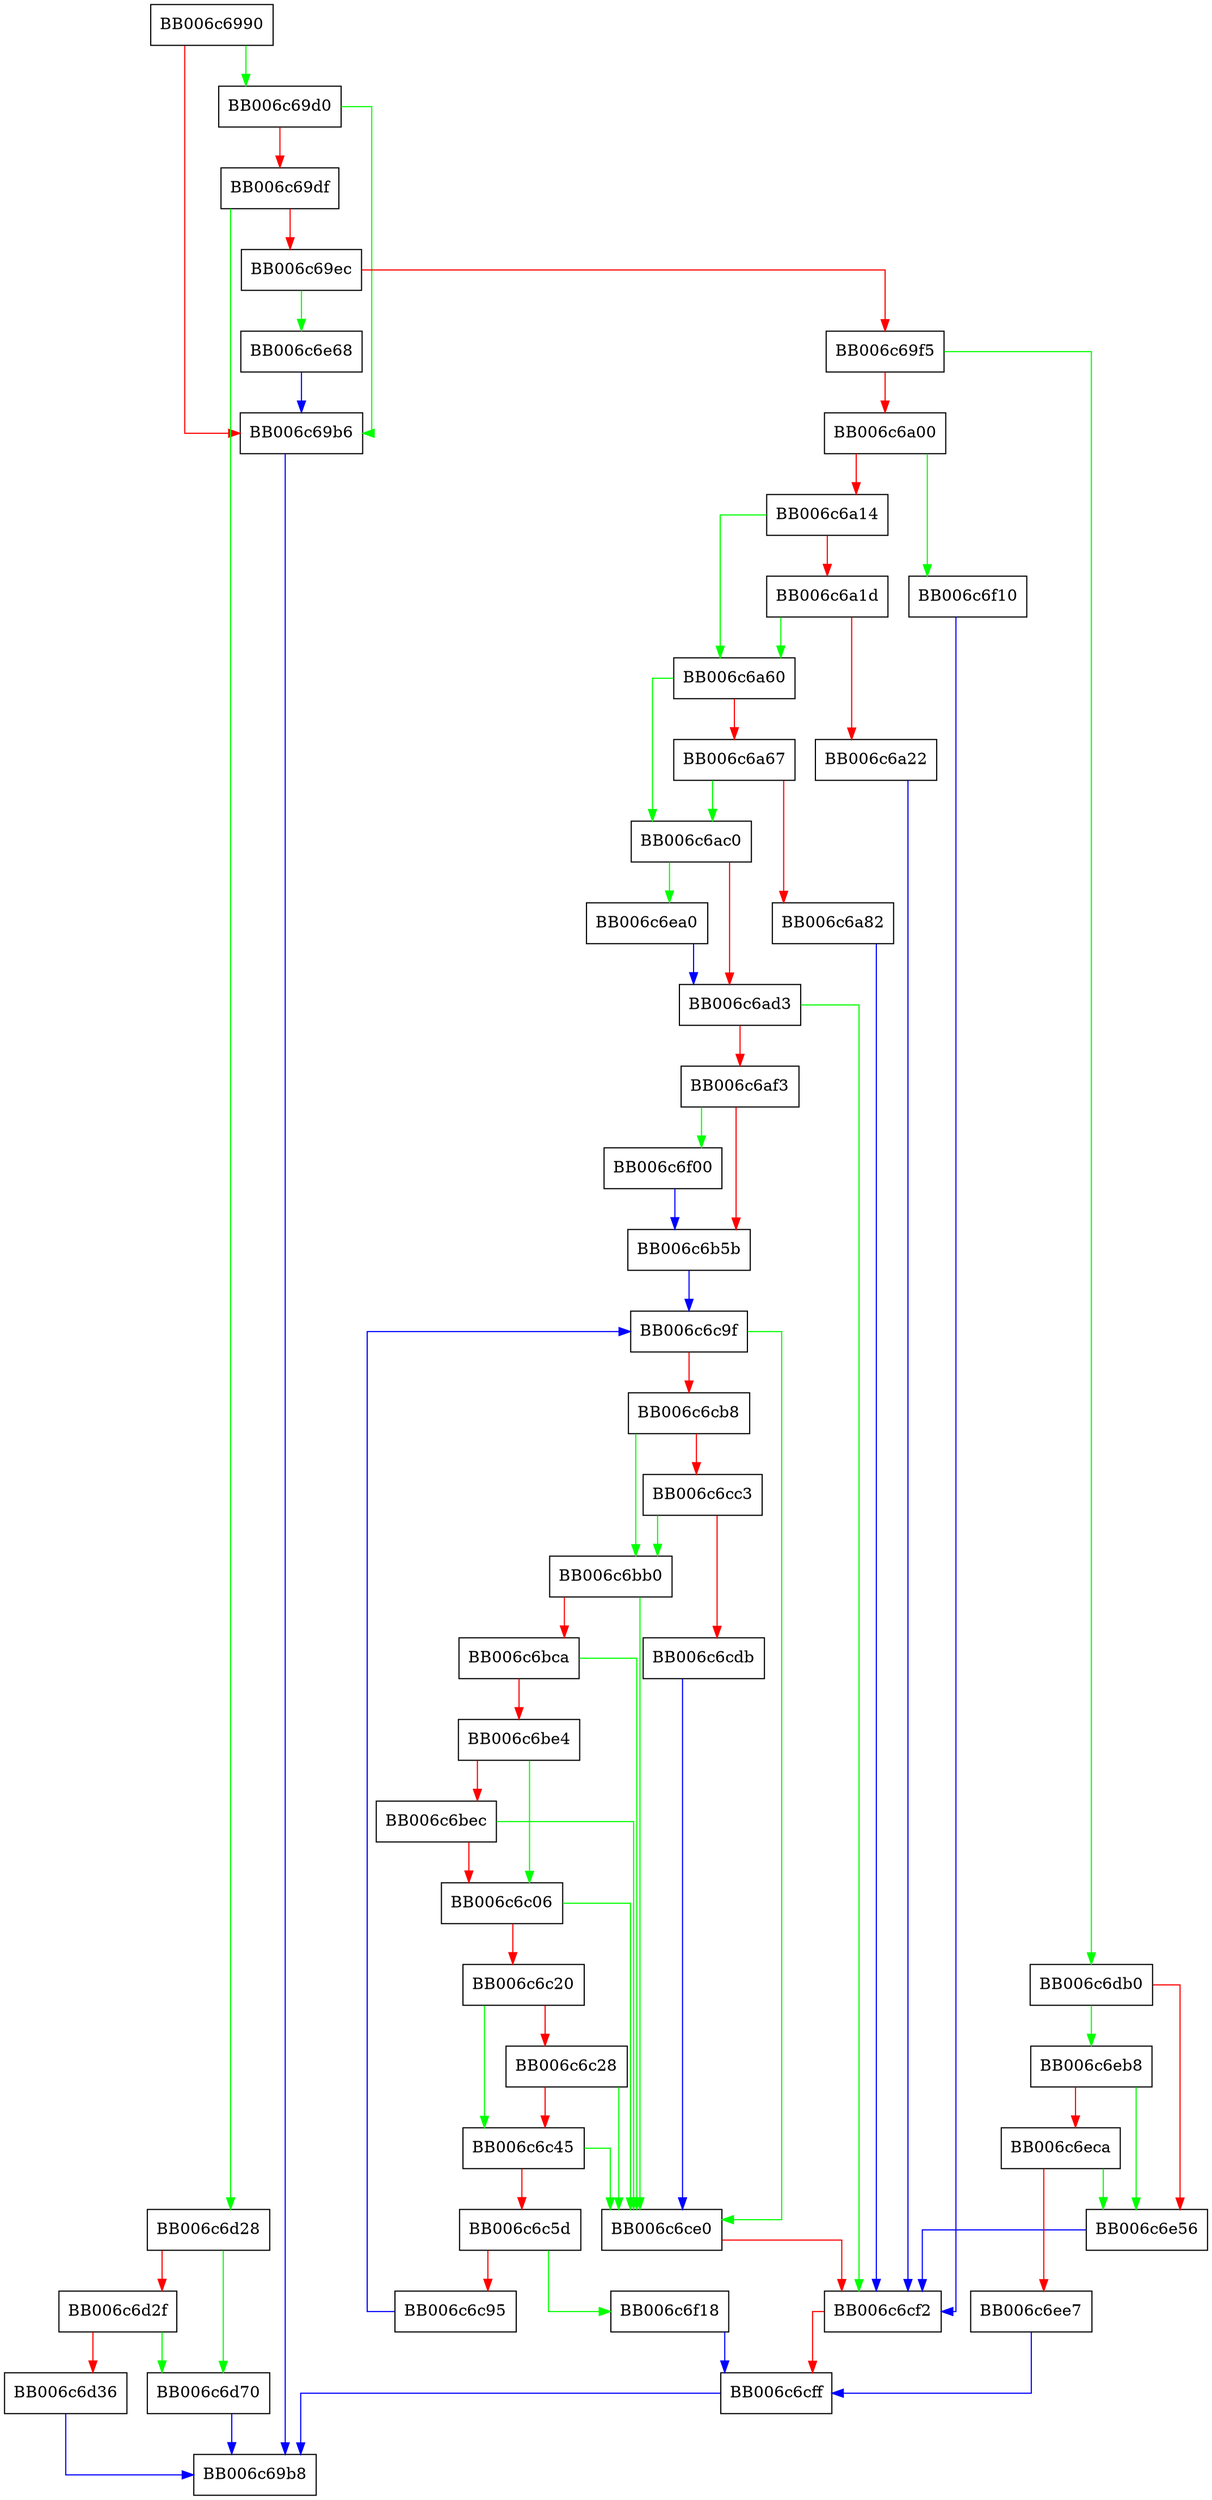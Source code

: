 digraph kbkdf_derive {
  node [shape="box"];
  graph [splines=ortho];
  BB006c6990 -> BB006c69d0 [color="green"];
  BB006c6990 -> BB006c69b6 [color="red"];
  BB006c69b6 -> BB006c69b8 [color="blue"];
  BB006c69d0 -> BB006c69b6 [color="green"];
  BB006c69d0 -> BB006c69df [color="red"];
  BB006c69df -> BB006c6d28 [color="green"];
  BB006c69df -> BB006c69ec [color="red"];
  BB006c69ec -> BB006c6e68 [color="green"];
  BB006c69ec -> BB006c69f5 [color="red"];
  BB006c69f5 -> BB006c6db0 [color="green"];
  BB006c69f5 -> BB006c6a00 [color="red"];
  BB006c6a00 -> BB006c6f10 [color="green"];
  BB006c6a00 -> BB006c6a14 [color="red"];
  BB006c6a14 -> BB006c6a60 [color="green"];
  BB006c6a14 -> BB006c6a1d [color="red"];
  BB006c6a1d -> BB006c6a60 [color="green"];
  BB006c6a1d -> BB006c6a22 [color="red"];
  BB006c6a22 -> BB006c6cf2 [color="blue"];
  BB006c6a60 -> BB006c6ac0 [color="green"];
  BB006c6a60 -> BB006c6a67 [color="red"];
  BB006c6a67 -> BB006c6ac0 [color="green"];
  BB006c6a67 -> BB006c6a82 [color="red"];
  BB006c6a82 -> BB006c6cf2 [color="blue"];
  BB006c6ac0 -> BB006c6ea0 [color="green"];
  BB006c6ac0 -> BB006c6ad3 [color="red"];
  BB006c6ad3 -> BB006c6cf2 [color="green"];
  BB006c6ad3 -> BB006c6af3 [color="red"];
  BB006c6af3 -> BB006c6f00 [color="green"];
  BB006c6af3 -> BB006c6b5b [color="red"];
  BB006c6b5b -> BB006c6c9f [color="blue"];
  BB006c6bb0 -> BB006c6ce0 [color="green"];
  BB006c6bb0 -> BB006c6bca [color="red"];
  BB006c6bca -> BB006c6ce0 [color="green"];
  BB006c6bca -> BB006c6be4 [color="red"];
  BB006c6be4 -> BB006c6c06 [color="green"];
  BB006c6be4 -> BB006c6bec [color="red"];
  BB006c6bec -> BB006c6ce0 [color="green"];
  BB006c6bec -> BB006c6c06 [color="red"];
  BB006c6c06 -> BB006c6ce0 [color="green"];
  BB006c6c06 -> BB006c6c20 [color="red"];
  BB006c6c20 -> BB006c6c45 [color="green"];
  BB006c6c20 -> BB006c6c28 [color="red"];
  BB006c6c28 -> BB006c6ce0 [color="green"];
  BB006c6c28 -> BB006c6c45 [color="red"];
  BB006c6c45 -> BB006c6ce0 [color="green"];
  BB006c6c45 -> BB006c6c5d [color="red"];
  BB006c6c5d -> BB006c6f18 [color="green"];
  BB006c6c5d -> BB006c6c95 [color="red"];
  BB006c6c95 -> BB006c6c9f [color="blue"];
  BB006c6c9f -> BB006c6ce0 [color="green"];
  BB006c6c9f -> BB006c6cb8 [color="red"];
  BB006c6cb8 -> BB006c6bb0 [color="green"];
  BB006c6cb8 -> BB006c6cc3 [color="red"];
  BB006c6cc3 -> BB006c6bb0 [color="green"];
  BB006c6cc3 -> BB006c6cdb [color="red"];
  BB006c6cdb -> BB006c6ce0 [color="blue"];
  BB006c6ce0 -> BB006c6cf2 [color="red"];
  BB006c6cf2 -> BB006c6cff [color="red"];
  BB006c6cff -> BB006c69b8 [color="blue"];
  BB006c6d28 -> BB006c6d70 [color="green"];
  BB006c6d28 -> BB006c6d2f [color="red"];
  BB006c6d2f -> BB006c6d70 [color="green"];
  BB006c6d2f -> BB006c6d36 [color="red"];
  BB006c6d36 -> BB006c69b8 [color="blue"];
  BB006c6d70 -> BB006c69b8 [color="blue"];
  BB006c6db0 -> BB006c6eb8 [color="green"];
  BB006c6db0 -> BB006c6e56 [color="red"];
  BB006c6e56 -> BB006c6cf2 [color="blue"];
  BB006c6e68 -> BB006c69b6 [color="blue"];
  BB006c6ea0 -> BB006c6ad3 [color="blue"];
  BB006c6eb8 -> BB006c6e56 [color="green"];
  BB006c6eb8 -> BB006c6eca [color="red"];
  BB006c6eca -> BB006c6e56 [color="green"];
  BB006c6eca -> BB006c6ee7 [color="red"];
  BB006c6ee7 -> BB006c6cff [color="blue"];
  BB006c6f00 -> BB006c6b5b [color="blue"];
  BB006c6f10 -> BB006c6cf2 [color="blue"];
  BB006c6f18 -> BB006c6cff [color="blue"];
}
